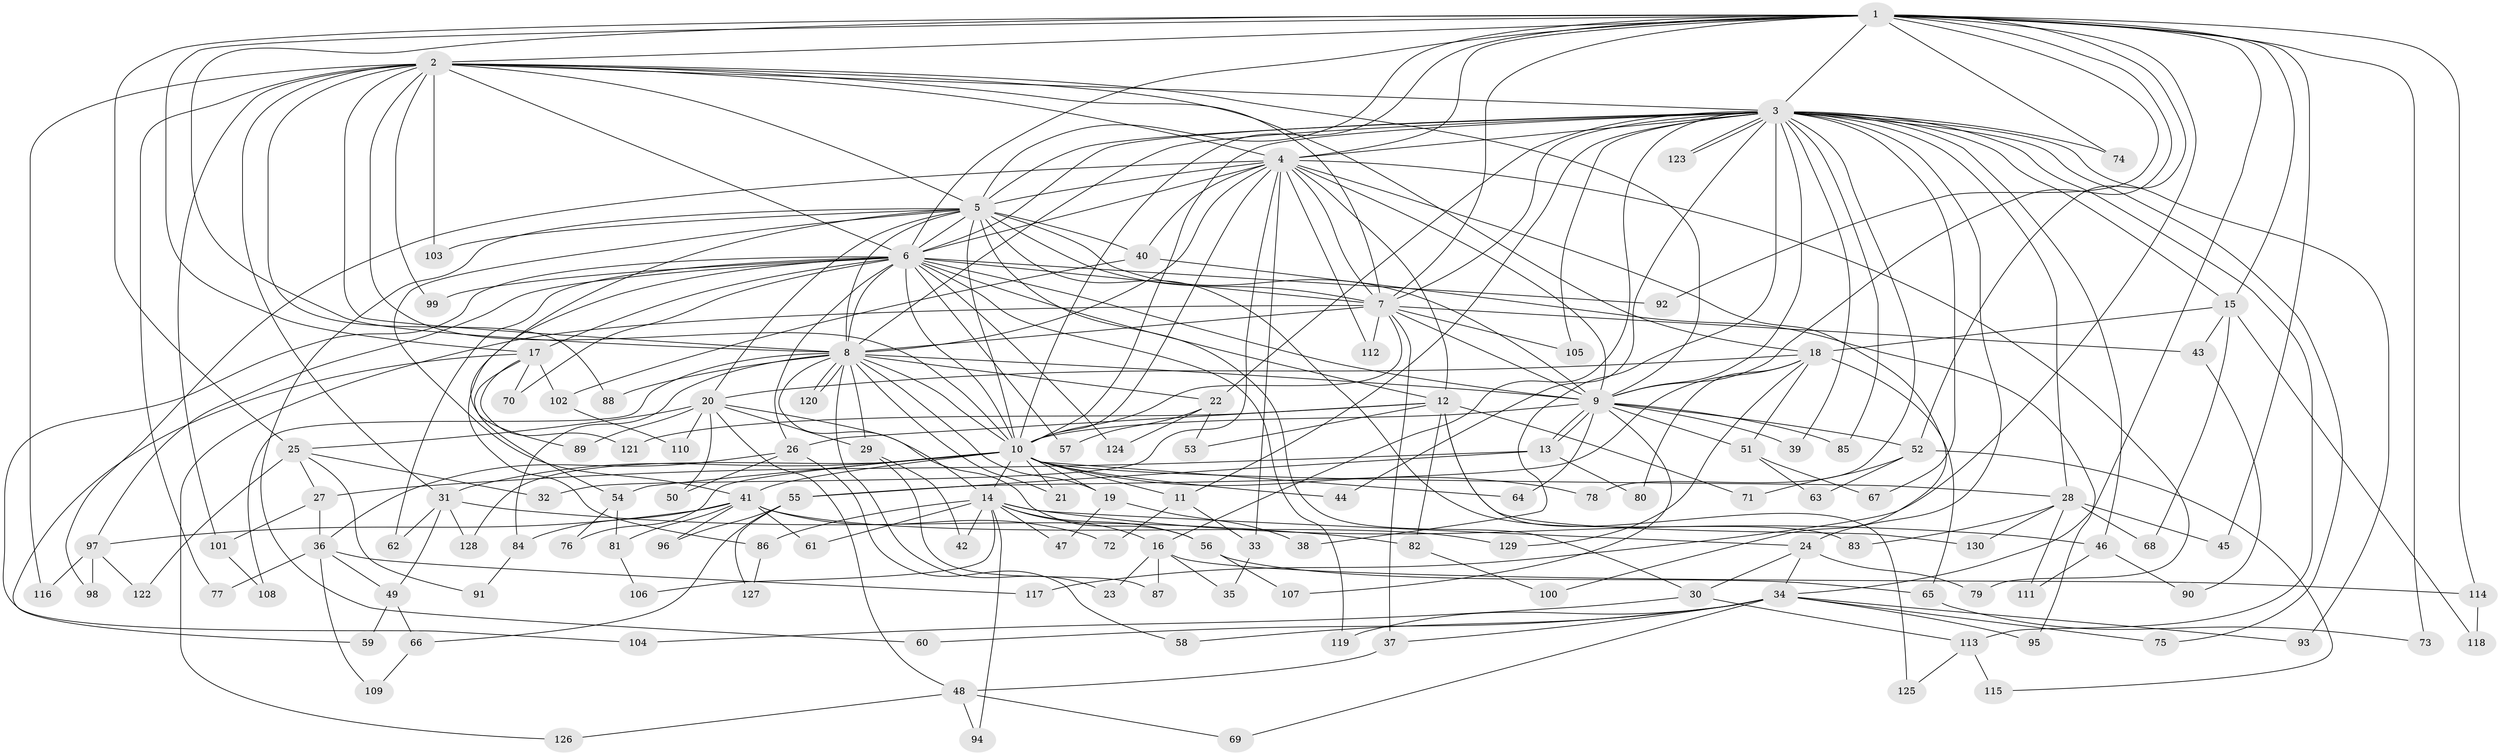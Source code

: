 // coarse degree distribution, {4: 0.2153846153846154, 12: 0.015384615384615385, 5: 0.09230769230769231, 9: 0.046153846153846156, 2: 0.15384615384615385, 16: 0.03076923076923077, 13: 0.03076923076923077, 6: 0.07692307692307693, 3: 0.18461538461538463, 15: 0.03076923076923077, 7: 0.015384615384615385, 8: 0.03076923076923077, 17: 0.03076923076923077, 22: 0.015384615384615385, 1: 0.03076923076923077}
// Generated by graph-tools (version 1.1) at 2025/45/03/06/25 01:45:10]
// undirected, 130 vertices, 285 edges
graph export_dot {
graph [start="1"]
  node [color=gray90,style=filled];
  1;
  2;
  3;
  4;
  5;
  6;
  7;
  8;
  9;
  10;
  11;
  12;
  13;
  14;
  15;
  16;
  17;
  18;
  19;
  20;
  21;
  22;
  23;
  24;
  25;
  26;
  27;
  28;
  29;
  30;
  31;
  32;
  33;
  34;
  35;
  36;
  37;
  38;
  39;
  40;
  41;
  42;
  43;
  44;
  45;
  46;
  47;
  48;
  49;
  50;
  51;
  52;
  53;
  54;
  55;
  56;
  57;
  58;
  59;
  60;
  61;
  62;
  63;
  64;
  65;
  66;
  67;
  68;
  69;
  70;
  71;
  72;
  73;
  74;
  75;
  76;
  77;
  78;
  79;
  80;
  81;
  82;
  83;
  84;
  85;
  86;
  87;
  88;
  89;
  90;
  91;
  92;
  93;
  94;
  95;
  96;
  97;
  98;
  99;
  100;
  101;
  102;
  103;
  104;
  105;
  106;
  107;
  108;
  109;
  110;
  111;
  112;
  113;
  114;
  115;
  116;
  117;
  118;
  119;
  120;
  121;
  122;
  123;
  124;
  125;
  126;
  127;
  128;
  129;
  130;
  1 -- 2;
  1 -- 3;
  1 -- 4;
  1 -- 5;
  1 -- 6;
  1 -- 7;
  1 -- 8;
  1 -- 9;
  1 -- 10;
  1 -- 15;
  1 -- 17;
  1 -- 25;
  1 -- 34;
  1 -- 45;
  1 -- 52;
  1 -- 73;
  1 -- 74;
  1 -- 92;
  1 -- 114;
  1 -- 117;
  2 -- 3;
  2 -- 4;
  2 -- 5;
  2 -- 6;
  2 -- 7;
  2 -- 8;
  2 -- 9;
  2 -- 10;
  2 -- 18;
  2 -- 31;
  2 -- 77;
  2 -- 88;
  2 -- 99;
  2 -- 101;
  2 -- 103;
  2 -- 116;
  3 -- 4;
  3 -- 5;
  3 -- 6;
  3 -- 7;
  3 -- 8;
  3 -- 9;
  3 -- 10;
  3 -- 11;
  3 -- 15;
  3 -- 16;
  3 -- 22;
  3 -- 24;
  3 -- 28;
  3 -- 38;
  3 -- 39;
  3 -- 44;
  3 -- 46;
  3 -- 67;
  3 -- 74;
  3 -- 75;
  3 -- 78;
  3 -- 85;
  3 -- 93;
  3 -- 105;
  3 -- 113;
  3 -- 123;
  3 -- 123;
  4 -- 5;
  4 -- 6;
  4 -- 7;
  4 -- 8;
  4 -- 9;
  4 -- 10;
  4 -- 12;
  4 -- 32;
  4 -- 33;
  4 -- 40;
  4 -- 79;
  4 -- 98;
  4 -- 100;
  4 -- 112;
  5 -- 6;
  5 -- 7;
  5 -- 8;
  5 -- 9;
  5 -- 10;
  5 -- 20;
  5 -- 30;
  5 -- 40;
  5 -- 41;
  5 -- 60;
  5 -- 83;
  5 -- 89;
  5 -- 103;
  6 -- 7;
  6 -- 8;
  6 -- 9;
  6 -- 10;
  6 -- 12;
  6 -- 17;
  6 -- 26;
  6 -- 57;
  6 -- 62;
  6 -- 70;
  6 -- 86;
  6 -- 92;
  6 -- 97;
  6 -- 99;
  6 -- 104;
  6 -- 119;
  6 -- 124;
  7 -- 8;
  7 -- 9;
  7 -- 10;
  7 -- 37;
  7 -- 43;
  7 -- 105;
  7 -- 112;
  7 -- 126;
  8 -- 9;
  8 -- 10;
  8 -- 14;
  8 -- 19;
  8 -- 21;
  8 -- 22;
  8 -- 23;
  8 -- 29;
  8 -- 84;
  8 -- 88;
  8 -- 108;
  8 -- 120;
  8 -- 120;
  9 -- 10;
  9 -- 13;
  9 -- 13;
  9 -- 39;
  9 -- 51;
  9 -- 52;
  9 -- 64;
  9 -- 85;
  9 -- 107;
  10 -- 11;
  10 -- 14;
  10 -- 19;
  10 -- 21;
  10 -- 28;
  10 -- 31;
  10 -- 41;
  10 -- 44;
  10 -- 54;
  10 -- 64;
  10 -- 76;
  10 -- 78;
  10 -- 128;
  11 -- 33;
  11 -- 72;
  12 -- 26;
  12 -- 53;
  12 -- 71;
  12 -- 82;
  12 -- 121;
  12 -- 125;
  12 -- 130;
  13 -- 27;
  13 -- 55;
  13 -- 80;
  14 -- 16;
  14 -- 24;
  14 -- 42;
  14 -- 46;
  14 -- 47;
  14 -- 56;
  14 -- 61;
  14 -- 86;
  14 -- 94;
  14 -- 106;
  15 -- 18;
  15 -- 43;
  15 -- 68;
  15 -- 118;
  16 -- 23;
  16 -- 35;
  16 -- 87;
  16 -- 114;
  17 -- 54;
  17 -- 59;
  17 -- 70;
  17 -- 102;
  17 -- 121;
  18 -- 20;
  18 -- 51;
  18 -- 55;
  18 -- 65;
  18 -- 80;
  18 -- 129;
  19 -- 38;
  19 -- 47;
  20 -- 25;
  20 -- 29;
  20 -- 48;
  20 -- 50;
  20 -- 56;
  20 -- 89;
  20 -- 110;
  22 -- 53;
  22 -- 57;
  22 -- 124;
  24 -- 30;
  24 -- 34;
  24 -- 79;
  25 -- 27;
  25 -- 32;
  25 -- 91;
  25 -- 122;
  26 -- 36;
  26 -- 50;
  26 -- 58;
  27 -- 36;
  27 -- 101;
  28 -- 45;
  28 -- 68;
  28 -- 83;
  28 -- 111;
  28 -- 130;
  29 -- 42;
  29 -- 87;
  30 -- 104;
  30 -- 113;
  31 -- 49;
  31 -- 62;
  31 -- 82;
  31 -- 128;
  33 -- 35;
  34 -- 37;
  34 -- 58;
  34 -- 60;
  34 -- 69;
  34 -- 75;
  34 -- 93;
  34 -- 95;
  34 -- 119;
  36 -- 49;
  36 -- 77;
  36 -- 109;
  36 -- 117;
  37 -- 48;
  40 -- 95;
  40 -- 102;
  41 -- 61;
  41 -- 72;
  41 -- 81;
  41 -- 84;
  41 -- 96;
  41 -- 97;
  41 -- 129;
  43 -- 90;
  46 -- 90;
  46 -- 111;
  48 -- 69;
  48 -- 94;
  48 -- 126;
  49 -- 59;
  49 -- 66;
  51 -- 63;
  51 -- 67;
  52 -- 63;
  52 -- 71;
  52 -- 115;
  54 -- 76;
  54 -- 81;
  55 -- 66;
  55 -- 96;
  55 -- 127;
  56 -- 65;
  56 -- 107;
  65 -- 73;
  66 -- 109;
  81 -- 106;
  82 -- 100;
  84 -- 91;
  86 -- 127;
  97 -- 98;
  97 -- 116;
  97 -- 122;
  101 -- 108;
  102 -- 110;
  113 -- 115;
  113 -- 125;
  114 -- 118;
}
